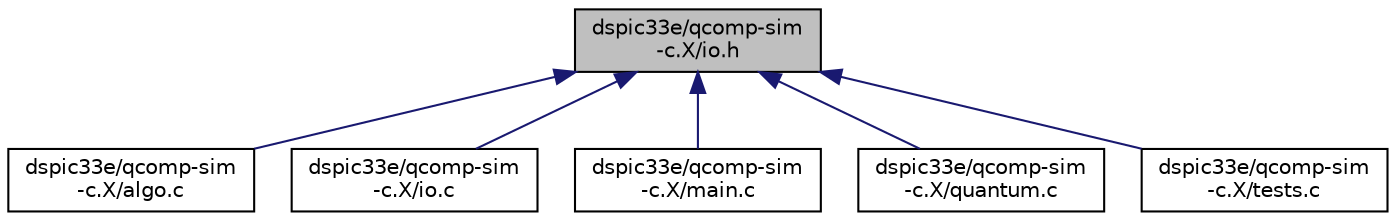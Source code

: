 digraph "dspic33e/qcomp-sim-c.X/io.h"
{
  edge [fontname="Helvetica",fontsize="10",labelfontname="Helvetica",labelfontsize="10"];
  node [fontname="Helvetica",fontsize="10",shape=record];
  Node4 [label="dspic33e/qcomp-sim\l-c.X/io.h",height=0.2,width=0.4,color="black", fillcolor="grey75", style="filled", fontcolor="black"];
  Node4 -> Node5 [dir="back",color="midnightblue",fontsize="10",style="solid",fontname="Helvetica"];
  Node5 [label="dspic33e/qcomp-sim\l-c.X/algo.c",height=0.2,width=0.4,color="black", fillcolor="white", style="filled",URL="$algo_8c.html",tooltip="Contains quantum algorithms to be run. "];
  Node4 -> Node6 [dir="back",color="midnightblue",fontsize="10",style="solid",fontname="Helvetica"];
  Node6 [label="dspic33e/qcomp-sim\l-c.X/io.c",height=0.2,width=0.4,color="black", fillcolor="white", style="filled",URL="$io_8c.html",tooltip="Contains all the functions for reading buttons and writing to LEDs. "];
  Node4 -> Node7 [dir="back",color="midnightblue",fontsize="10",style="solid",fontname="Helvetica"];
  Node7 [label="dspic33e/qcomp-sim\l-c.X/main.c",height=0.2,width=0.4,color="black", fillcolor="white", style="filled",URL="$main_8c.html",tooltip="The main function. "];
  Node4 -> Node8 [dir="back",color="midnightblue",fontsize="10",style="solid",fontname="Helvetica"];
  Node8 [label="dspic33e/qcomp-sim\l-c.X/quantum.c",height=0.2,width=0.4,color="black", fillcolor="white", style="filled",URL="$quantum_8c.html",tooltip="Description: Contains matrix and vector arithmetic for simulating one qubit. "];
  Node4 -> Node9 [dir="back",color="midnightblue",fontsize="10",style="solid",fontname="Helvetica"];
  Node9 [label="dspic33e/qcomp-sim\l-c.X/tests.c",height=0.2,width=0.4,color="black", fillcolor="white", style="filled",URL="$tests_8c.html",tooltip="Description: Contains all the tests we have performed on the micro- controller. "];
}

